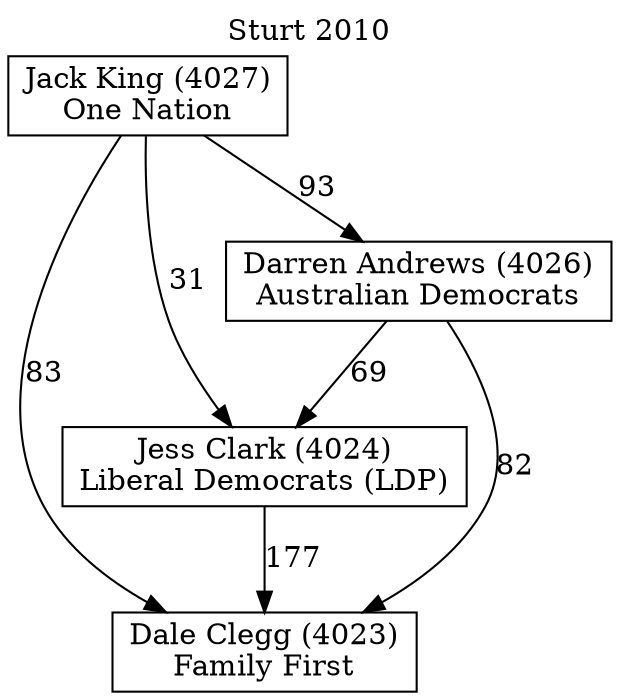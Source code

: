 // House preference flow
digraph "Dale Clegg (4023)_Sturt_2010" {
	graph [label="Sturt 2010" labelloc=t mclimit=10]
	node [shape=box]
	"Dale Clegg (4023)" [label="Dale Clegg (4023)
Family First"]
	"Jess Clark (4024)" [label="Jess Clark (4024)
Liberal Democrats (LDP)"]
	"Darren Andrews (4026)" [label="Darren Andrews (4026)
Australian Democrats"]
	"Jack King (4027)" [label="Jack King (4027)
One Nation"]
	"Jess Clark (4024)" -> "Dale Clegg (4023)" [label=177]
	"Darren Andrews (4026)" -> "Jess Clark (4024)" [label=69]
	"Jack King (4027)" -> "Darren Andrews (4026)" [label=93]
	"Darren Andrews (4026)" -> "Dale Clegg (4023)" [label=82]
	"Jack King (4027)" -> "Dale Clegg (4023)" [label=83]
	"Jack King (4027)" -> "Jess Clark (4024)" [label=31]
}
